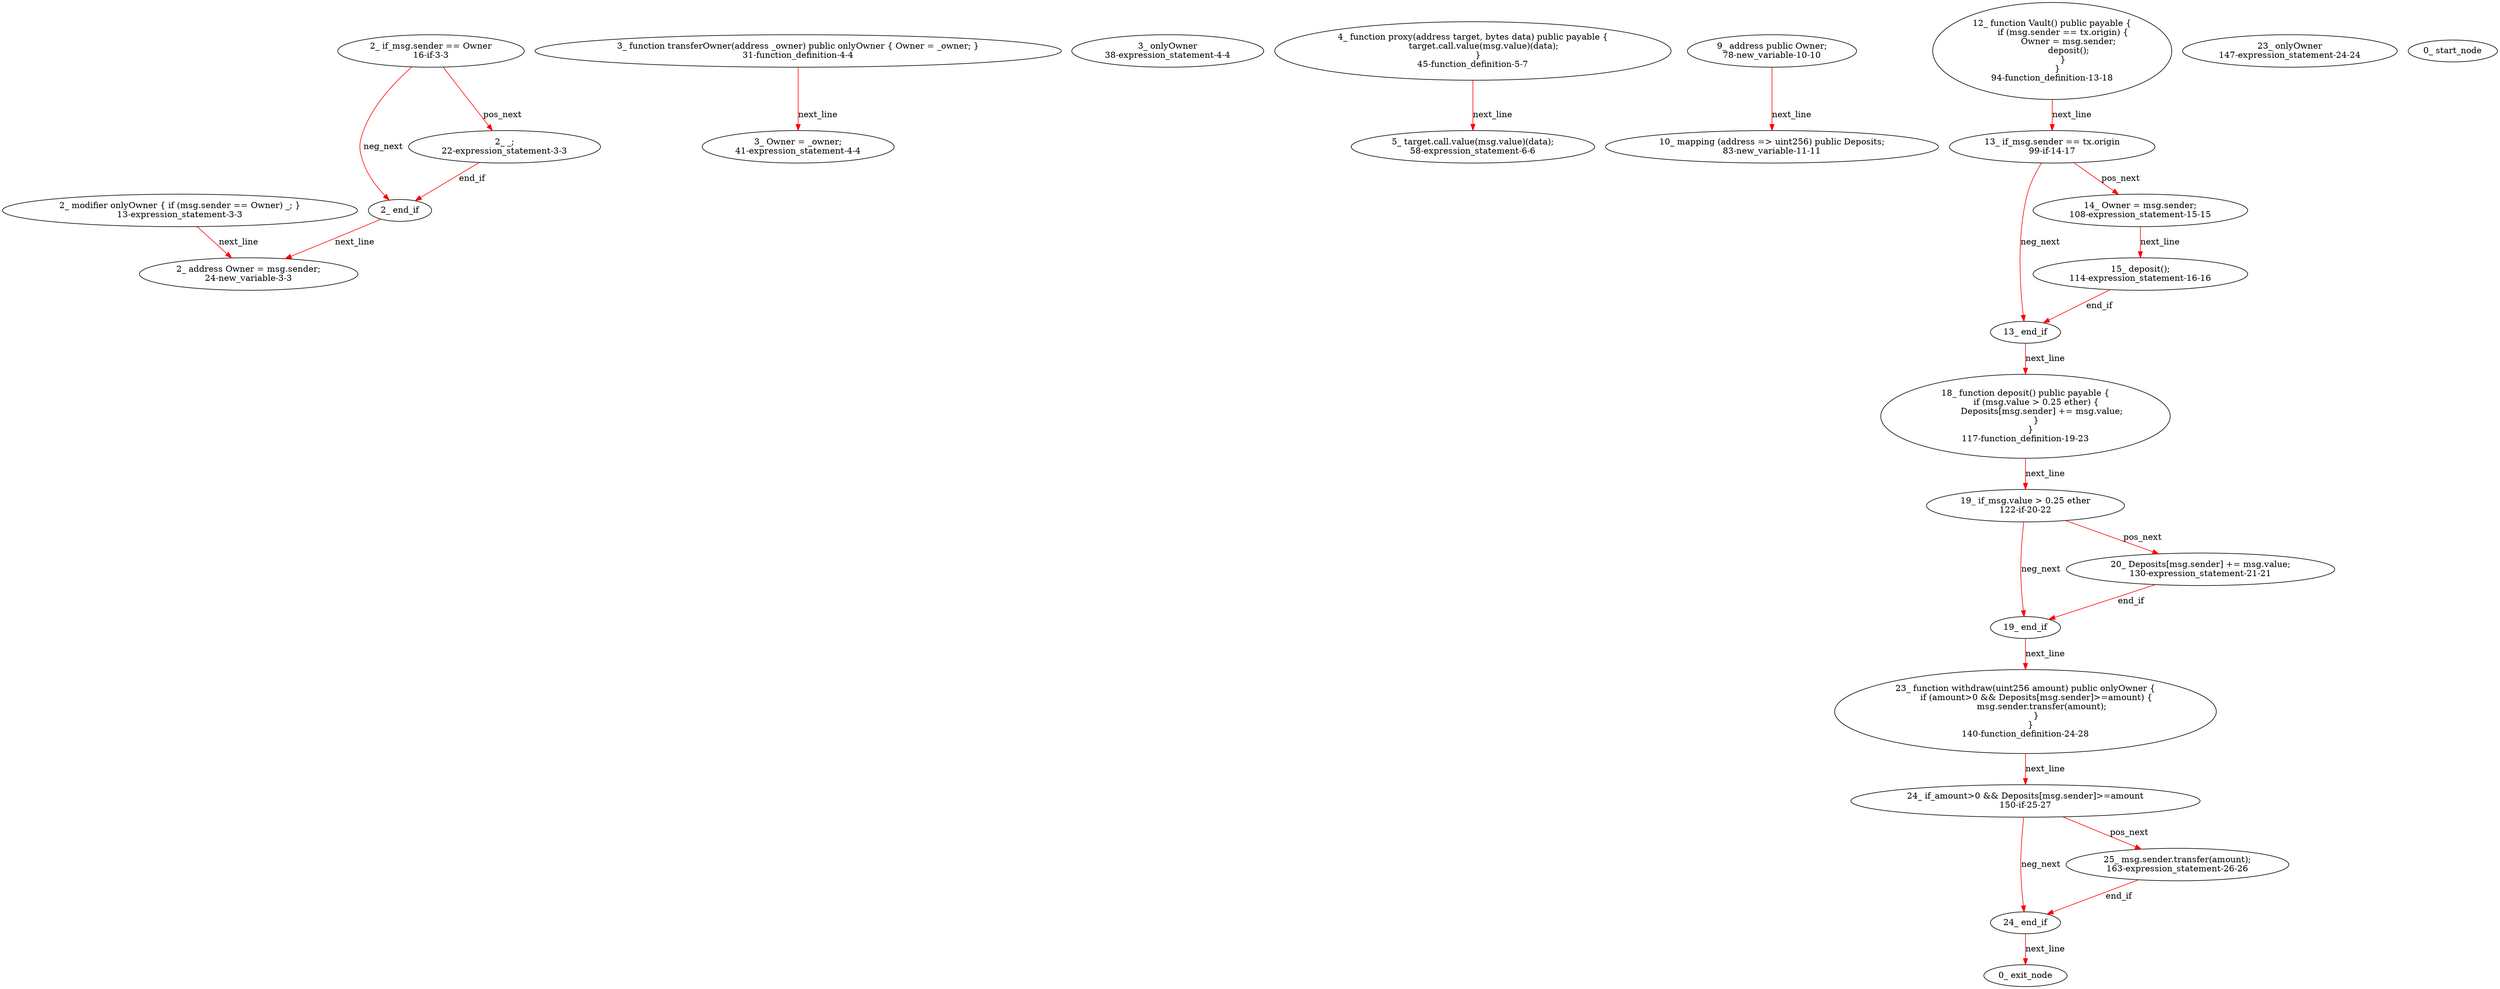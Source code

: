 digraph  {
13 [label="2_ modifier onlyOwner { if (msg.sender == Owner) _; }\n13-expression_statement-3-3", method="", type_label=expression_statement];
16 [label="2_ if_msg.sender == Owner\n16-if-3-3", method="", type_label=if];
183 [label="2_ end_if", method="", type_label=end_if];
22 [label="2_ _;\n22-expression_statement-3-3", method="", type_label=expression_statement];
24 [label="2_ address Owner = msg.sender;\n24-new_variable-3-3", method="", type_label=new_variable];
31 [label="3_ function transferOwner(address _owner) public onlyOwner { Owner = _owner; }\n31-function_definition-4-4", method="transferOwner(address _owner)", type_label=function_definition];
38 [label="3_ onlyOwner\n38-expression_statement-4-4", method="transferOwner(address _owner)", type_label=expression_statement];
41 [label="3_ Owner = _owner;\n41-expression_statement-4-4", method="transferOwner(address _owner)", type_label=expression_statement];
45 [label="4_ function proxy(address target, bytes data) public payable {\n        target.call.value(msg.value)(data);\n    }\n45-function_definition-5-7", method="proxy(address target,bytes data)", type_label=function_definition];
58 [label="5_ target.call.value(msg.value)(data);\n58-expression_statement-6-6", method="proxy(address target,bytes data)", type_label=expression_statement];
78 [label="9_ address public Owner;\n78-new_variable-10-10", method="", type_label=new_variable];
83 [label="10_ mapping (address => uint256) public Deposits;\n83-new_variable-11-11", method="", type_label=new_variable];
94 [label="12_ function Vault() public payable {\n        if (msg.sender == tx.origin) {\n            Owner = msg.sender;\n            deposit();\n        }\n    }\n94-function_definition-13-18", method="Vault()", type_label=function_definition];
99 [label="13_ if_msg.sender == tx.origin\n99-if-14-17", method="Vault()", type_label=if];
266 [label="13_ end_if", method="Vault()", type_label=end_if];
108 [label="14_ Owner = msg.sender;\n108-expression_statement-15-15", method="Vault()", type_label=expression_statement];
114 [label="15_ deposit();\n114-expression_statement-16-16", method="Vault()", type_label=expression_statement];
117 [label="18_ function deposit() public payable {\n        if (msg.value > 0.25 ether) {\n            Deposits[msg.sender] += msg.value;\n        }\n    }\n117-function_definition-19-23", method="deposit()", type_label=function_definition];
122 [label="19_ if_msg.value > 0.25 ether\n122-if-20-22", method="deposit()", type_label=if];
289 [label="19_ end_if", method="deposit()", type_label=end_if];
130 [label="20_ Deposits[msg.sender] += msg.value;\n130-expression_statement-21-21", method="deposit()", type_label=expression_statement];
140 [label="23_ function withdraw(uint256 amount) public onlyOwner {\n        if (amount>0 && Deposits[msg.sender]>=amount) {\n            msg.sender.transfer(amount);\n        }\n    }\n140-function_definition-24-28", method="withdraw(uint256 amount)", type_label=function_definition];
147 [label="23_ onlyOwner\n147-expression_statement-24-24", method="withdraw(uint256 amount)", type_label=expression_statement];
150 [label="24_ if_amount>0 && Deposits[msg.sender]>=amount\n150-if-25-27", method="withdraw(uint256 amount)", type_label=if];
317 [label="24_ end_if", method="withdraw(uint256 amount)", type_label=end_if];
163 [label="25_ msg.sender.transfer(amount);\n163-expression_statement-26-26", method="withdraw(uint256 amount)", type_label=expression_statement];
1 [label="0_ start_node", method="", type_label=start];
2 [label="0_ exit_node", method="", type_label=exit];
13 -> 24  [color=red, controlflow_type=next_line, edge_type=CFG_edge, key=0, label=next_line];
16 -> 22  [color=red, controlflow_type=pos_next, edge_type=CFG_edge, key=0, label=pos_next];
16 -> 183  [color=red, controlflow_type=neg_next, edge_type=CFG_edge, key=0, label=neg_next];
183 -> 24  [color=red, controlflow_type=next_line, edge_type=CFG_edge, key=0, label=next_line];
22 -> 183  [color=red, controlflow_type=end_if, edge_type=CFG_edge, key=0, label=end_if];
31 -> 41  [color=red, controlflow_type=next_line, edge_type=CFG_edge, key=0, label=next_line];
45 -> 58  [color=red, controlflow_type=next_line, edge_type=CFG_edge, key=0, label=next_line];
78 -> 83  [color=red, controlflow_type=next_line, edge_type=CFG_edge, key=0, label=next_line];
94 -> 99  [color=red, controlflow_type=next_line, edge_type=CFG_edge, key=0, label=next_line];
99 -> 108  [color=red, controlflow_type=pos_next, edge_type=CFG_edge, key=0, label=pos_next];
99 -> 266  [color=red, controlflow_type=neg_next, edge_type=CFG_edge, key=0, label=neg_next];
266 -> 117  [color=red, controlflow_type=next_line, edge_type=CFG_edge, key=0, label=next_line];
108 -> 114  [color=red, controlflow_type=next_line, edge_type=CFG_edge, key=0, label=next_line];
114 -> 266  [color=red, controlflow_type=end_if, edge_type=CFG_edge, key=0, label=end_if];
117 -> 122  [color=red, controlflow_type=next_line, edge_type=CFG_edge, key=0, label=next_line];
122 -> 130  [color=red, controlflow_type=pos_next, edge_type=CFG_edge, key=0, label=pos_next];
122 -> 289  [color=red, controlflow_type=neg_next, edge_type=CFG_edge, key=0, label=neg_next];
289 -> 140  [color=red, controlflow_type=next_line, edge_type=CFG_edge, key=0, label=next_line];
130 -> 289  [color=red, controlflow_type=end_if, edge_type=CFG_edge, key=0, label=end_if];
140 -> 150  [color=red, controlflow_type=next_line, edge_type=CFG_edge, key=0, label=next_line];
150 -> 163  [color=red, controlflow_type=pos_next, edge_type=CFG_edge, key=0, label=pos_next];
150 -> 317  [color=red, controlflow_type=neg_next, edge_type=CFG_edge, key=0, label=neg_next];
317 -> 2  [color=red, controlflow_type=next_line, edge_type=CFG_edge, key=0, label=next_line];
163 -> 317  [color=red, controlflow_type=end_if, edge_type=CFG_edge, key=0, label=end_if];
}
